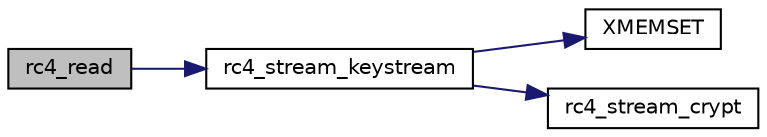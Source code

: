 digraph "rc4_read"
{
 // LATEX_PDF_SIZE
  edge [fontname="Helvetica",fontsize="10",labelfontname="Helvetica",labelfontsize="10"];
  node [fontname="Helvetica",fontsize="10",shape=record];
  rankdir="LR";
  Node27 [label="rc4_read",height=0.2,width=0.4,color="black", fillcolor="grey75", style="filled", fontcolor="black",tooltip="Read from the PRNG."];
  Node27 -> Node28 [color="midnightblue",fontsize="10",style="solid",fontname="Helvetica"];
  Node28 [label="rc4_stream_keystream",height=0.2,width=0.4,color="black", fillcolor="white", style="filled",URL="$rc4__stream_8c.html#a51958ea4c995703c6f9596af8507c136",tooltip="Generate a stream of random bytes via RC4."];
  Node28 -> Node29 [color="midnightblue",fontsize="10",style="solid",fontname="Helvetica"];
  Node29 [label="XMEMSET",height=0.2,width=0.4,color="black", fillcolor="white", style="filled",URL="$tomcrypt__cfg_8h.html#aa3c34a6f6c61de7da9258b5a30e32c2f",tooltip=" "];
  Node28 -> Node30 [color="midnightblue",fontsize="10",style="solid",fontname="Helvetica"];
  Node30 [label="rc4_stream_crypt",height=0.2,width=0.4,color="black", fillcolor="white", style="filled",URL="$rc4__stream_8c.html#a0a9515051ae76dc9e68c8eb2c31537d7",tooltip="Encrypt (or decrypt) bytes of ciphertext (or plaintext) with RC4."];
}
